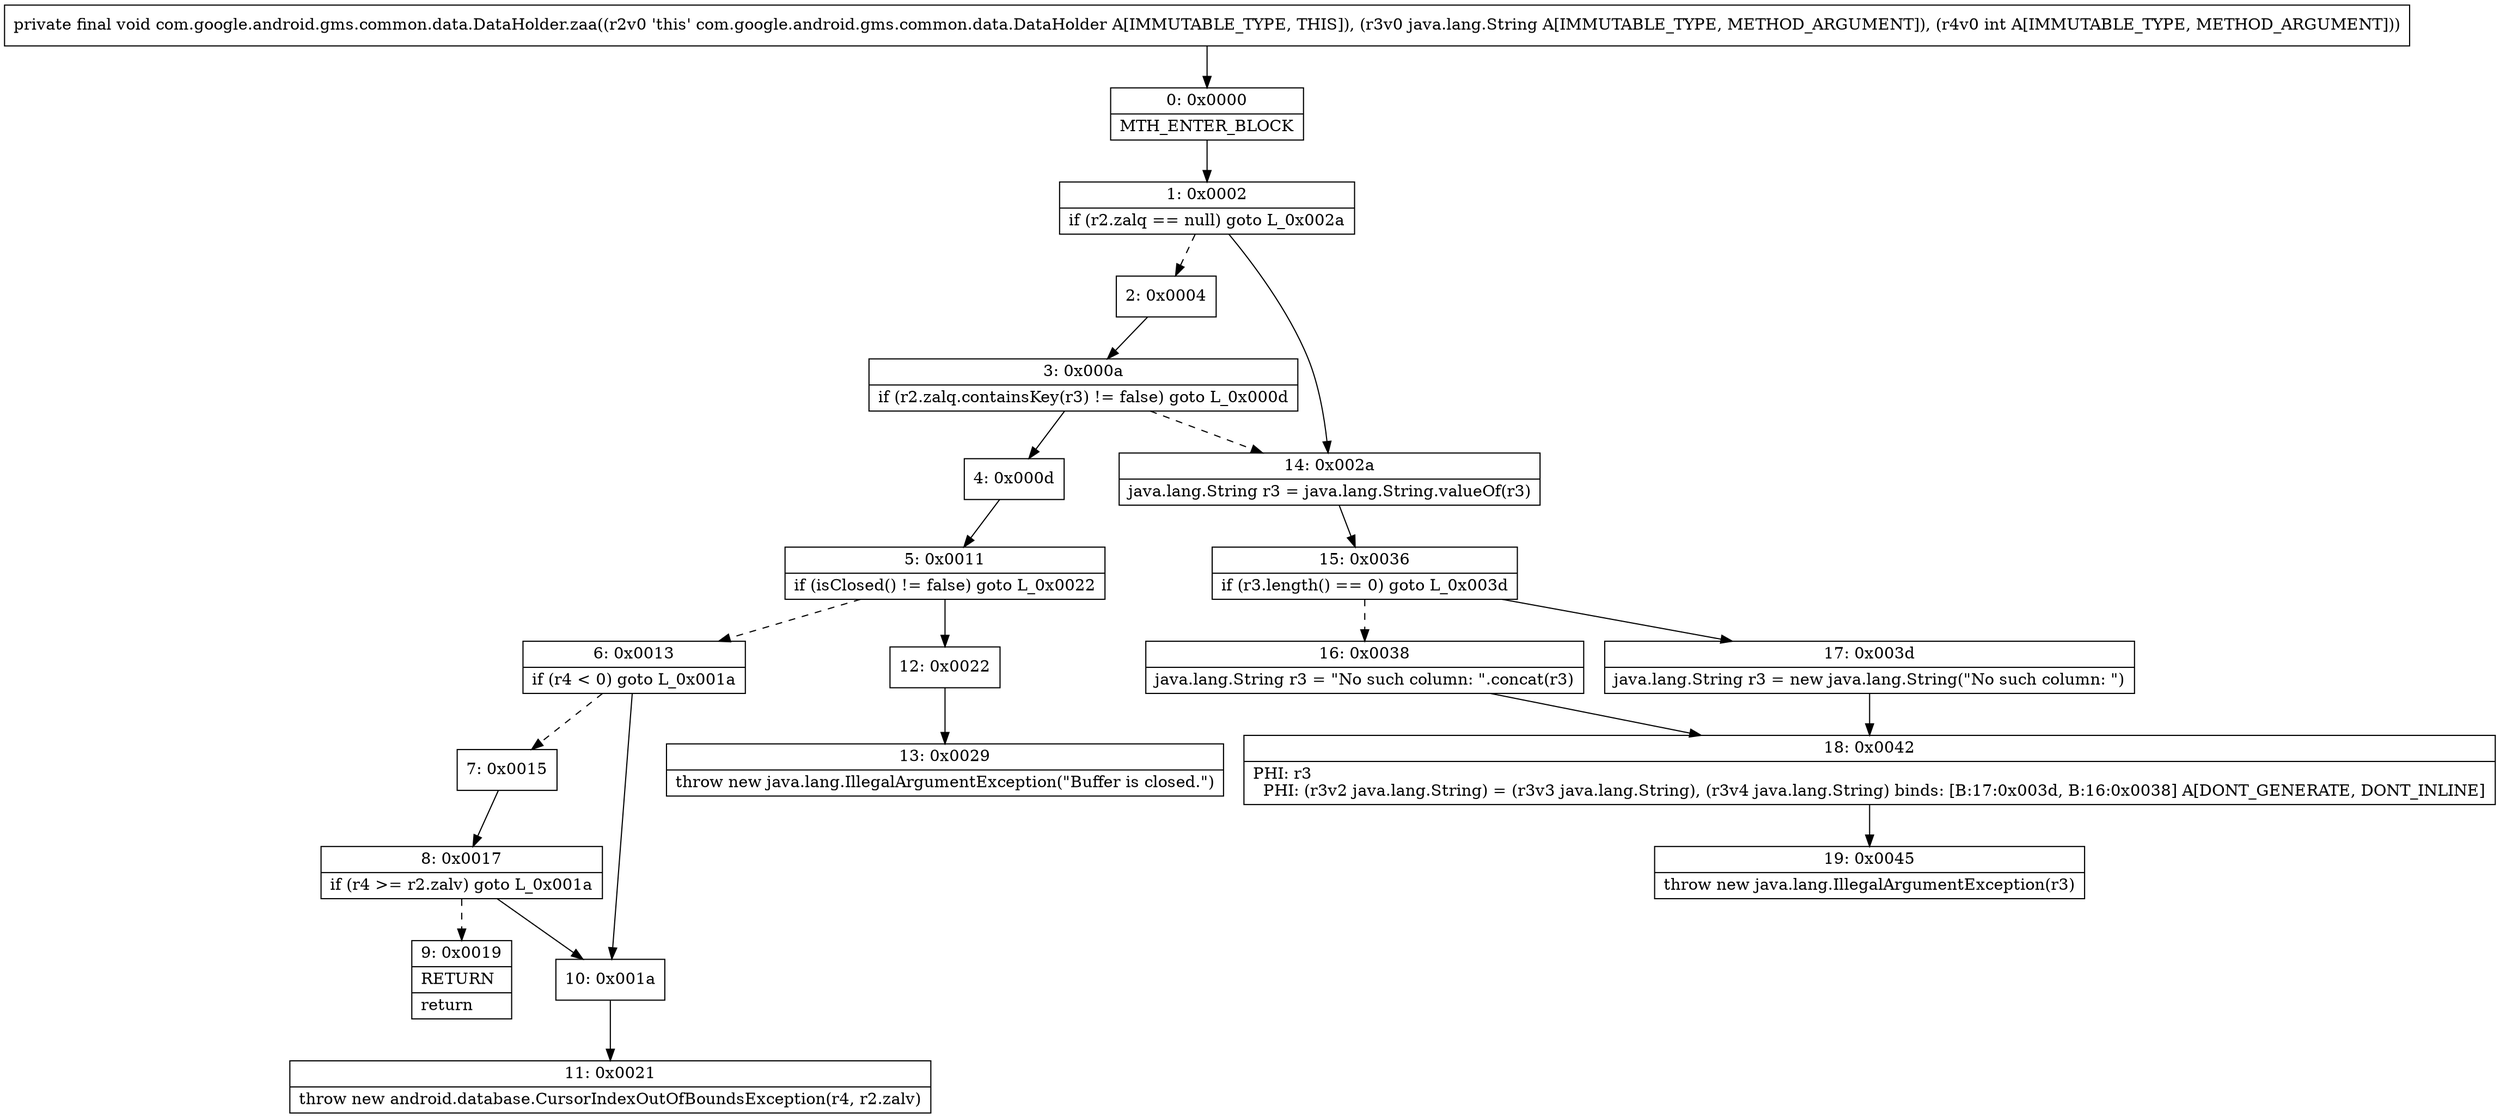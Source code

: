 digraph "CFG forcom.google.android.gms.common.data.DataHolder.zaa(Ljava\/lang\/String;I)V" {
Node_0 [shape=record,label="{0\:\ 0x0000|MTH_ENTER_BLOCK\l}"];
Node_1 [shape=record,label="{1\:\ 0x0002|if (r2.zalq == null) goto L_0x002a\l}"];
Node_2 [shape=record,label="{2\:\ 0x0004}"];
Node_3 [shape=record,label="{3\:\ 0x000a|if (r2.zalq.containsKey(r3) != false) goto L_0x000d\l}"];
Node_4 [shape=record,label="{4\:\ 0x000d}"];
Node_5 [shape=record,label="{5\:\ 0x0011|if (isClosed() != false) goto L_0x0022\l}"];
Node_6 [shape=record,label="{6\:\ 0x0013|if (r4 \< 0) goto L_0x001a\l}"];
Node_7 [shape=record,label="{7\:\ 0x0015}"];
Node_8 [shape=record,label="{8\:\ 0x0017|if (r4 \>= r2.zalv) goto L_0x001a\l}"];
Node_9 [shape=record,label="{9\:\ 0x0019|RETURN\l|return\l}"];
Node_10 [shape=record,label="{10\:\ 0x001a}"];
Node_11 [shape=record,label="{11\:\ 0x0021|throw new android.database.CursorIndexOutOfBoundsException(r4, r2.zalv)\l}"];
Node_12 [shape=record,label="{12\:\ 0x0022}"];
Node_13 [shape=record,label="{13\:\ 0x0029|throw new java.lang.IllegalArgumentException(\"Buffer is closed.\")\l}"];
Node_14 [shape=record,label="{14\:\ 0x002a|java.lang.String r3 = java.lang.String.valueOf(r3)\l}"];
Node_15 [shape=record,label="{15\:\ 0x0036|if (r3.length() == 0) goto L_0x003d\l}"];
Node_16 [shape=record,label="{16\:\ 0x0038|java.lang.String r3 = \"No such column: \".concat(r3)\l}"];
Node_17 [shape=record,label="{17\:\ 0x003d|java.lang.String r3 = new java.lang.String(\"No such column: \")\l}"];
Node_18 [shape=record,label="{18\:\ 0x0042|PHI: r3 \l  PHI: (r3v2 java.lang.String) = (r3v3 java.lang.String), (r3v4 java.lang.String) binds: [B:17:0x003d, B:16:0x0038] A[DONT_GENERATE, DONT_INLINE]\l}"];
Node_19 [shape=record,label="{19\:\ 0x0045|throw new java.lang.IllegalArgumentException(r3)\l}"];
MethodNode[shape=record,label="{private final void com.google.android.gms.common.data.DataHolder.zaa((r2v0 'this' com.google.android.gms.common.data.DataHolder A[IMMUTABLE_TYPE, THIS]), (r3v0 java.lang.String A[IMMUTABLE_TYPE, METHOD_ARGUMENT]), (r4v0 int A[IMMUTABLE_TYPE, METHOD_ARGUMENT])) }"];
MethodNode -> Node_0;
Node_0 -> Node_1;
Node_1 -> Node_2[style=dashed];
Node_1 -> Node_14;
Node_2 -> Node_3;
Node_3 -> Node_4;
Node_3 -> Node_14[style=dashed];
Node_4 -> Node_5;
Node_5 -> Node_6[style=dashed];
Node_5 -> Node_12;
Node_6 -> Node_7[style=dashed];
Node_6 -> Node_10;
Node_7 -> Node_8;
Node_8 -> Node_9[style=dashed];
Node_8 -> Node_10;
Node_10 -> Node_11;
Node_12 -> Node_13;
Node_14 -> Node_15;
Node_15 -> Node_16[style=dashed];
Node_15 -> Node_17;
Node_16 -> Node_18;
Node_17 -> Node_18;
Node_18 -> Node_19;
}

